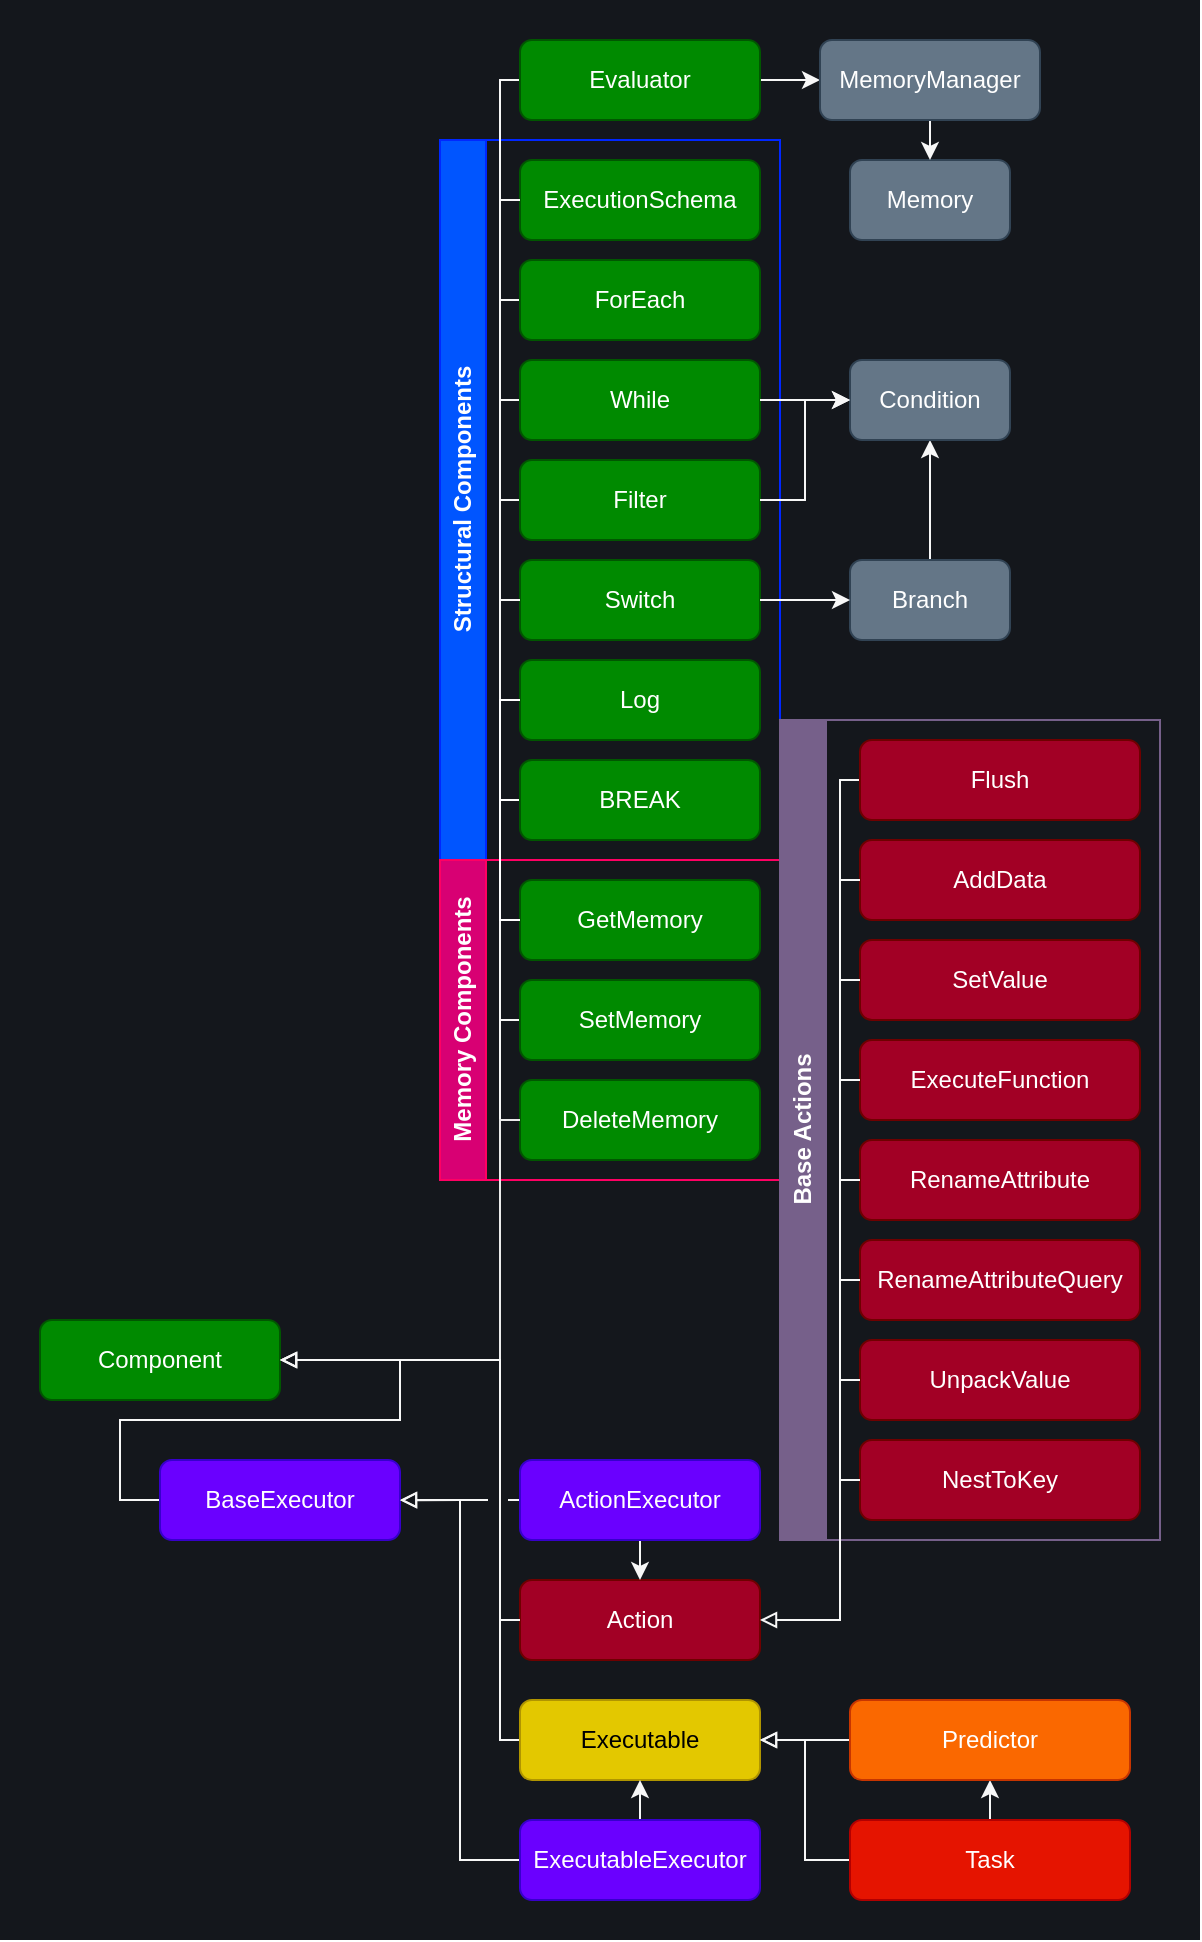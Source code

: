 <mxfile version="24.4.4" type="device">
  <diagram id="C5RBs43oDa-KdzZeNtuy" name="Page-1">
    <mxGraphModel dx="1605" dy="893" grid="1" gridSize="10" guides="1" tooltips="1" connect="1" arrows="1" fold="1" page="1" pageScale="1" pageWidth="827" pageHeight="1169" math="0" shadow="0">
      <root>
        <mxCell id="WIyWlLk6GJQsqaUBKTNV-0" />
        <mxCell id="WIyWlLk6GJQsqaUBKTNV-1" parent="WIyWlLk6GJQsqaUBKTNV-0" />
        <mxCell id="GLmwhQkDB5OEmv1bnG8X-130" value="" style="rounded=0;whiteSpace=wrap;html=1;fillColor=#14171C;strokeColor=none;" parent="WIyWlLk6GJQsqaUBKTNV-1" vertex="1">
          <mxGeometry x="160" y="150" width="600" height="970" as="geometry" />
        </mxCell>
        <mxCell id="GLmwhQkDB5OEmv1bnG8X-0" value="Component" style="rounded=1;whiteSpace=wrap;html=1;fillColor=#008a00;fontColor=#ffffff;strokeColor=#005700;" parent="WIyWlLk6GJQsqaUBKTNV-1" vertex="1">
          <mxGeometry x="180" y="810" width="120" height="40" as="geometry" />
        </mxCell>
        <mxCell id="GLmwhQkDB5OEmv1bnG8X-117" style="edgeStyle=orthogonalEdgeStyle;rounded=0;orthogonalLoop=1;jettySize=auto;html=1;exitX=0;exitY=0.5;exitDx=0;exitDy=0;endArrow=none;endFill=0;strokeColor=#F7F7F7;" parent="WIyWlLk6GJQsqaUBKTNV-1" source="GLmwhQkDB5OEmv1bnG8X-1" edge="1">
          <mxGeometry relative="1" as="geometry">
            <mxPoint x="410" y="960.0" as="targetPoint" />
            <Array as="points">
              <mxPoint x="410" y="1020" />
            </Array>
          </mxGeometry>
        </mxCell>
        <mxCell id="GLmwhQkDB5OEmv1bnG8X-1" value="Executable" style="rounded=1;whiteSpace=wrap;html=1;fillColor=#e3c800;fontColor=#000000;strokeColor=#B09500;" parent="WIyWlLk6GJQsqaUBKTNV-1" vertex="1">
          <mxGeometry x="420" y="1000" width="120" height="40" as="geometry" />
        </mxCell>
        <mxCell id="GLmwhQkDB5OEmv1bnG8X-2" value="Action" style="rounded=1;whiteSpace=wrap;html=1;fillColor=#a20025;fontColor=#ffffff;strokeColor=#6F0000;" parent="WIyWlLk6GJQsqaUBKTNV-1" vertex="1">
          <mxGeometry x="420" y="940" width="120" height="40" as="geometry" />
        </mxCell>
        <mxCell id="GLmwhQkDB5OEmv1bnG8X-102" style="edgeStyle=orthogonalEdgeStyle;rounded=0;orthogonalLoop=1;jettySize=auto;html=1;exitX=0.5;exitY=0;exitDx=0;exitDy=0;entryX=0.5;entryY=1;entryDx=0;entryDy=0;strokeColor=#F7F7F7;" parent="WIyWlLk6GJQsqaUBKTNV-1" source="GLmwhQkDB5OEmv1bnG8X-3" target="GLmwhQkDB5OEmv1bnG8X-4" edge="1">
          <mxGeometry relative="1" as="geometry" />
        </mxCell>
        <mxCell id="GLmwhQkDB5OEmv1bnG8X-104" style="edgeStyle=orthogonalEdgeStyle;rounded=0;orthogonalLoop=1;jettySize=auto;html=1;exitX=0;exitY=0.5;exitDx=0;exitDy=0;entryX=1;entryY=0.5;entryDx=0;entryDy=0;endArrow=block;endFill=0;strokeColor=#F7F7F7;" parent="WIyWlLk6GJQsqaUBKTNV-1" source="GLmwhQkDB5OEmv1bnG8X-3" target="GLmwhQkDB5OEmv1bnG8X-1" edge="1">
          <mxGeometry relative="1" as="geometry" />
        </mxCell>
        <mxCell id="GLmwhQkDB5OEmv1bnG8X-3" value="Task" style="rounded=1;whiteSpace=wrap;html=1;fillColor=#e51400;fontColor=#ffffff;strokeColor=#B20000;" parent="WIyWlLk6GJQsqaUBKTNV-1" vertex="1">
          <mxGeometry x="585" y="1060" width="140" height="40" as="geometry" />
        </mxCell>
        <mxCell id="GLmwhQkDB5OEmv1bnG8X-103" style="edgeStyle=orthogonalEdgeStyle;rounded=0;orthogonalLoop=1;jettySize=auto;html=1;exitX=0;exitY=0.5;exitDx=0;exitDy=0;entryX=1;entryY=0.5;entryDx=0;entryDy=0;endArrow=block;endFill=0;strokeColor=#F7F7F7;" parent="WIyWlLk6GJQsqaUBKTNV-1" source="GLmwhQkDB5OEmv1bnG8X-4" target="GLmwhQkDB5OEmv1bnG8X-1" edge="1">
          <mxGeometry relative="1" as="geometry" />
        </mxCell>
        <mxCell id="GLmwhQkDB5OEmv1bnG8X-4" value="Predictor" style="rounded=1;whiteSpace=wrap;html=1;fillColor=#fa6800;strokeColor=#C73500;fontColor=#FFFFFF;" parent="WIyWlLk6GJQsqaUBKTNV-1" vertex="1">
          <mxGeometry x="585" y="1000" width="140" height="40" as="geometry" />
        </mxCell>
        <mxCell id="GLmwhQkDB5OEmv1bnG8X-24" value="Structural Components" style="swimlane;horizontal=0;whiteSpace=wrap;html=1;fillColor=#0055FF;fontColor=#ffffff;strokeColor=#0027FF;fillStyle=auto;" parent="WIyWlLk6GJQsqaUBKTNV-1" vertex="1">
          <mxGeometry x="380" y="220" width="170" height="360" as="geometry" />
        </mxCell>
        <mxCell id="GLmwhQkDB5OEmv1bnG8X-5" value="ExecutionSchema" style="rounded=1;whiteSpace=wrap;html=1;fillColor=#008a00;fontColor=#ffffff;strokeColor=#005700;" parent="GLmwhQkDB5OEmv1bnG8X-24" vertex="1">
          <mxGeometry x="40" y="10" width="120" height="40" as="geometry" />
        </mxCell>
        <mxCell id="GLmwhQkDB5OEmv1bnG8X-26" style="edgeStyle=orthogonalEdgeStyle;rounded=0;orthogonalLoop=1;jettySize=auto;html=1;exitX=0;exitY=0.5;exitDx=0;exitDy=0;endArrow=none;endFill=0;entryX=0;entryY=0.5;entryDx=0;entryDy=0;strokeColor=#F7F7F7;" parent="GLmwhQkDB5OEmv1bnG8X-24" source="GLmwhQkDB5OEmv1bnG8X-7" target="GLmwhQkDB5OEmv1bnG8X-5" edge="1">
          <mxGeometry relative="1" as="geometry">
            <mxPoint x="30" y="30" as="targetPoint" />
            <Array as="points">
              <mxPoint x="30" y="230" />
              <mxPoint x="30" y="30" />
            </Array>
          </mxGeometry>
        </mxCell>
        <mxCell id="GLmwhQkDB5OEmv1bnG8X-7" value="Switch" style="rounded=1;whiteSpace=wrap;html=1;fillColor=#008a00;fontColor=#ffffff;strokeColor=#005700;" parent="GLmwhQkDB5OEmv1bnG8X-24" vertex="1">
          <mxGeometry x="40" y="210" width="120" height="40" as="geometry" />
        </mxCell>
        <mxCell id="GLmwhQkDB5OEmv1bnG8X-27" style="edgeStyle=orthogonalEdgeStyle;rounded=0;orthogonalLoop=1;jettySize=auto;html=1;exitX=0;exitY=0.5;exitDx=0;exitDy=0;endArrow=none;endFill=0;strokeColor=#F7F7F7;" parent="GLmwhQkDB5OEmv1bnG8X-24" source="GLmwhQkDB5OEmv1bnG8X-8" edge="1">
          <mxGeometry relative="1" as="geometry">
            <mxPoint x="30" y="80" as="targetPoint" />
            <Array as="points">
              <mxPoint x="30" y="130" />
            </Array>
          </mxGeometry>
        </mxCell>
        <mxCell id="GLmwhQkDB5OEmv1bnG8X-8" value="While" style="rounded=1;whiteSpace=wrap;html=1;fillColor=#008a00;fontColor=#ffffff;strokeColor=#005700;" parent="GLmwhQkDB5OEmv1bnG8X-24" vertex="1">
          <mxGeometry x="40" y="110" width="120" height="40" as="geometry" />
        </mxCell>
        <mxCell id="GLmwhQkDB5OEmv1bnG8X-28" style="edgeStyle=orthogonalEdgeStyle;rounded=0;orthogonalLoop=1;jettySize=auto;html=1;exitX=0;exitY=0.5;exitDx=0;exitDy=0;endArrow=none;endFill=0;strokeColor=#F7F7F7;" parent="GLmwhQkDB5OEmv1bnG8X-24" source="GLmwhQkDB5OEmv1bnG8X-9" edge="1">
          <mxGeometry relative="1" as="geometry">
            <mxPoint x="30" y="130" as="targetPoint" />
            <Array as="points">
              <mxPoint x="30" y="80" />
            </Array>
          </mxGeometry>
        </mxCell>
        <mxCell id="GLmwhQkDB5OEmv1bnG8X-9" value="ForEach" style="rounded=1;whiteSpace=wrap;html=1;fillColor=#008a00;fontColor=#ffffff;strokeColor=#005700;" parent="GLmwhQkDB5OEmv1bnG8X-24" vertex="1">
          <mxGeometry x="40" y="60" width="120" height="40" as="geometry" />
        </mxCell>
        <mxCell id="GLmwhQkDB5OEmv1bnG8X-29" style="edgeStyle=orthogonalEdgeStyle;rounded=0;orthogonalLoop=1;jettySize=auto;html=1;exitX=0;exitY=0.5;exitDx=0;exitDy=0;endArrow=none;endFill=0;strokeColor=#F7F7F7;" parent="GLmwhQkDB5OEmv1bnG8X-24" source="GLmwhQkDB5OEmv1bnG8X-10" edge="1">
          <mxGeometry relative="1" as="geometry">
            <mxPoint x="30" y="170" as="targetPoint" />
            <Array as="points">
              <mxPoint x="30" y="180" />
            </Array>
          </mxGeometry>
        </mxCell>
        <mxCell id="GLmwhQkDB5OEmv1bnG8X-10" value="Filter" style="rounded=1;whiteSpace=wrap;html=1;fillColor=#008a00;fontColor=#ffffff;strokeColor=#005700;" parent="GLmwhQkDB5OEmv1bnG8X-24" vertex="1">
          <mxGeometry x="40" y="160" width="120" height="40" as="geometry" />
        </mxCell>
        <mxCell id="GLmwhQkDB5OEmv1bnG8X-35" style="edgeStyle=orthogonalEdgeStyle;rounded=0;orthogonalLoop=1;jettySize=auto;html=1;exitX=0.5;exitY=0;exitDx=0;exitDy=0;entryX=0.5;entryY=1;entryDx=0;entryDy=0;strokeColor=#F7F7F7;" parent="WIyWlLk6GJQsqaUBKTNV-1" source="GLmwhQkDB5OEmv1bnG8X-32" target="GLmwhQkDB5OEmv1bnG8X-33" edge="1">
          <mxGeometry relative="1" as="geometry" />
        </mxCell>
        <mxCell id="GLmwhQkDB5OEmv1bnG8X-32" value="Branch" style="rounded=1;whiteSpace=wrap;html=1;fillColor=#647687;fontColor=#ffffff;strokeColor=#314354;" parent="WIyWlLk6GJQsqaUBKTNV-1" vertex="1">
          <mxGeometry x="585" y="430" width="80" height="40" as="geometry" />
        </mxCell>
        <mxCell id="GLmwhQkDB5OEmv1bnG8X-33" value="Condition" style="rounded=1;whiteSpace=wrap;html=1;fillColor=#647687;fontColor=#ffffff;strokeColor=#314354;" parent="WIyWlLk6GJQsqaUBKTNV-1" vertex="1">
          <mxGeometry x="585" y="330" width="80" height="40" as="geometry" />
        </mxCell>
        <mxCell id="GLmwhQkDB5OEmv1bnG8X-34" style="edgeStyle=orthogonalEdgeStyle;rounded=0;orthogonalLoop=1;jettySize=auto;html=1;exitX=1;exitY=0.5;exitDx=0;exitDy=0;entryX=0;entryY=0.5;entryDx=0;entryDy=0;strokeColor=#F7F7F7;" parent="WIyWlLk6GJQsqaUBKTNV-1" source="GLmwhQkDB5OEmv1bnG8X-7" target="GLmwhQkDB5OEmv1bnG8X-32" edge="1">
          <mxGeometry relative="1" as="geometry" />
        </mxCell>
        <mxCell id="GLmwhQkDB5OEmv1bnG8X-37" style="edgeStyle=orthogonalEdgeStyle;rounded=0;orthogonalLoop=1;jettySize=auto;html=1;exitX=1;exitY=0.5;exitDx=0;exitDy=0;entryX=0;entryY=0.5;entryDx=0;entryDy=0;strokeColor=#F7F7F7;" parent="WIyWlLk6GJQsqaUBKTNV-1" source="GLmwhQkDB5OEmv1bnG8X-8" target="GLmwhQkDB5OEmv1bnG8X-33" edge="1">
          <mxGeometry relative="1" as="geometry" />
        </mxCell>
        <mxCell id="GLmwhQkDB5OEmv1bnG8X-38" style="edgeStyle=orthogonalEdgeStyle;rounded=0;orthogonalLoop=1;jettySize=auto;html=1;exitX=1;exitY=0.5;exitDx=0;exitDy=0;entryX=0;entryY=0.5;entryDx=0;entryDy=0;strokeColor=#F7F7F7;" parent="WIyWlLk6GJQsqaUBKTNV-1" source="GLmwhQkDB5OEmv1bnG8X-10" target="GLmwhQkDB5OEmv1bnG8X-33" edge="1">
          <mxGeometry relative="1" as="geometry" />
        </mxCell>
        <mxCell id="GLmwhQkDB5OEmv1bnG8X-68" style="edgeStyle=orthogonalEdgeStyle;rounded=0;orthogonalLoop=1;jettySize=auto;html=1;exitX=1;exitY=0.5;exitDx=0;exitDy=0;entryX=0;entryY=0.5;entryDx=0;entryDy=0;strokeColor=#F7F7F7;" parent="WIyWlLk6GJQsqaUBKTNV-1" source="GLmwhQkDB5OEmv1bnG8X-39" target="GLmwhQkDB5OEmv1bnG8X-46" edge="1">
          <mxGeometry relative="1" as="geometry" />
        </mxCell>
        <mxCell id="GLmwhQkDB5OEmv1bnG8X-101" style="edgeStyle=orthogonalEdgeStyle;rounded=0;orthogonalLoop=1;jettySize=auto;html=1;exitX=0;exitY=0.5;exitDx=0;exitDy=0;endArrow=none;endFill=0;strokeColor=#F7F7F7;" parent="WIyWlLk6GJQsqaUBKTNV-1" source="GLmwhQkDB5OEmv1bnG8X-39" edge="1">
          <mxGeometry relative="1" as="geometry">
            <mxPoint x="410.0" y="250" as="targetPoint" />
            <Array as="points">
              <mxPoint x="410" y="190" />
            </Array>
          </mxGeometry>
        </mxCell>
        <mxCell id="GLmwhQkDB5OEmv1bnG8X-39" value="Evaluator" style="rounded=1;whiteSpace=wrap;html=1;fillColor=#008a00;fontColor=#ffffff;strokeColor=#005700;" parent="WIyWlLk6GJQsqaUBKTNV-1" vertex="1">
          <mxGeometry x="420" y="170" width="120" height="40" as="geometry" />
        </mxCell>
        <mxCell id="GLmwhQkDB5OEmv1bnG8X-110" style="edgeStyle=orthogonalEdgeStyle;rounded=0;orthogonalLoop=1;jettySize=auto;html=1;exitX=0;exitY=0.5;exitDx=0;exitDy=0;entryX=1;entryY=0.5;entryDx=0;entryDy=0;endArrow=block;endFill=0;strokeColor=#F7F7F7;" parent="WIyWlLk6GJQsqaUBKTNV-1" source="GLmwhQkDB5OEmv1bnG8X-40" target="GLmwhQkDB5OEmv1bnG8X-0" edge="1">
          <mxGeometry relative="1" as="geometry">
            <Array as="points">
              <mxPoint x="220" y="900" />
              <mxPoint x="220" y="860" />
              <mxPoint x="360" y="860" />
              <mxPoint x="360" y="830" />
            </Array>
          </mxGeometry>
        </mxCell>
        <mxCell id="GLmwhQkDB5OEmv1bnG8X-40" value="BaseExecutor" style="rounded=1;whiteSpace=wrap;html=1;fillColor=#6a00ff;fontColor=#ffffff;strokeColor=#3700CC;" parent="WIyWlLk6GJQsqaUBKTNV-1" vertex="1">
          <mxGeometry x="240" y="880" width="120" height="40" as="geometry" />
        </mxCell>
        <mxCell id="GLmwhQkDB5OEmv1bnG8X-45" value="Memory" style="rounded=1;whiteSpace=wrap;html=1;fillColor=#647687;fontColor=#ffffff;strokeColor=#314354;" parent="WIyWlLk6GJQsqaUBKTNV-1" vertex="1">
          <mxGeometry x="585" y="230" width="80" height="40" as="geometry" />
        </mxCell>
        <mxCell id="GLmwhQkDB5OEmv1bnG8X-69" style="edgeStyle=orthogonalEdgeStyle;rounded=0;orthogonalLoop=1;jettySize=auto;html=1;exitX=0.5;exitY=1;exitDx=0;exitDy=0;entryX=0.5;entryY=0;entryDx=0;entryDy=0;strokeColor=#F7F7F7;" parent="WIyWlLk6GJQsqaUBKTNV-1" source="GLmwhQkDB5OEmv1bnG8X-46" target="GLmwhQkDB5OEmv1bnG8X-45" edge="1">
          <mxGeometry relative="1" as="geometry" />
        </mxCell>
        <mxCell id="GLmwhQkDB5OEmv1bnG8X-46" value="MemoryManager" style="rounded=1;whiteSpace=wrap;html=1;fillColor=#647687;fontColor=#ffffff;strokeColor=#314354;" parent="WIyWlLk6GJQsqaUBKTNV-1" vertex="1">
          <mxGeometry x="570" y="170" width="110" height="40" as="geometry" />
        </mxCell>
        <mxCell id="GLmwhQkDB5OEmv1bnG8X-62" value="Memory Components" style="swimlane;horizontal=0;whiteSpace=wrap;html=1;fillColor=#d80073;fontColor=#ffffff;strokeColor=#FF0063;" parent="WIyWlLk6GJQsqaUBKTNV-1" vertex="1">
          <mxGeometry x="380" y="580" width="170" height="160" as="geometry" />
        </mxCell>
        <mxCell id="GLmwhQkDB5OEmv1bnG8X-64" style="edgeStyle=orthogonalEdgeStyle;rounded=0;orthogonalLoop=1;jettySize=auto;html=1;exitX=0;exitY=0.5;exitDx=0;exitDy=0;endArrow=none;endFill=0;strokeColor=#F7F7F7;" parent="GLmwhQkDB5OEmv1bnG8X-62" source="GLmwhQkDB5OEmv1bnG8X-47" edge="1">
          <mxGeometry relative="1" as="geometry">
            <mxPoint x="30" y="130" as="targetPoint" />
            <Array as="points">
              <mxPoint x="30" y="30" />
            </Array>
          </mxGeometry>
        </mxCell>
        <mxCell id="GLmwhQkDB5OEmv1bnG8X-91" style="edgeStyle=orthogonalEdgeStyle;rounded=0;orthogonalLoop=1;jettySize=auto;html=1;exitX=0;exitY=0.5;exitDx=0;exitDy=0;endArrow=none;endFill=0;strokeColor=#F7F7F7;" parent="GLmwhQkDB5OEmv1bnG8X-62" source="GLmwhQkDB5OEmv1bnG8X-47" edge="1">
          <mxGeometry relative="1" as="geometry">
            <mxPoint x="30" y="-20" as="targetPoint" />
            <Array as="points">
              <mxPoint x="30" y="30" />
            </Array>
          </mxGeometry>
        </mxCell>
        <mxCell id="GLmwhQkDB5OEmv1bnG8X-47" value="GetMemory" style="rounded=1;whiteSpace=wrap;html=1;fillColor=#008a00;fontColor=#ffffff;strokeColor=#005700;" parent="GLmwhQkDB5OEmv1bnG8X-62" vertex="1">
          <mxGeometry x="40" y="10" width="120" height="40" as="geometry" />
        </mxCell>
        <mxCell id="GLmwhQkDB5OEmv1bnG8X-65" style="edgeStyle=orthogonalEdgeStyle;rounded=0;orthogonalLoop=1;jettySize=auto;html=1;exitX=0;exitY=0.5;exitDx=0;exitDy=0;endArrow=none;endFill=0;strokeColor=#F7F7F7;" parent="GLmwhQkDB5OEmv1bnG8X-62" source="GLmwhQkDB5OEmv1bnG8X-48" edge="1">
          <mxGeometry relative="1" as="geometry">
            <mxPoint x="30" y="80.2" as="targetPoint" />
          </mxGeometry>
        </mxCell>
        <mxCell id="GLmwhQkDB5OEmv1bnG8X-48" value="SetMemory" style="rounded=1;whiteSpace=wrap;html=1;fillColor=#008a00;fontColor=#ffffff;strokeColor=#005700;" parent="GLmwhQkDB5OEmv1bnG8X-62" vertex="1">
          <mxGeometry x="40" y="60" width="120" height="40" as="geometry" />
        </mxCell>
        <mxCell id="GLmwhQkDB5OEmv1bnG8X-66" style="edgeStyle=orthogonalEdgeStyle;rounded=0;orthogonalLoop=1;jettySize=auto;html=1;exitX=0;exitY=0.5;exitDx=0;exitDy=0;endArrow=none;endFill=0;" parent="GLmwhQkDB5OEmv1bnG8X-62" source="GLmwhQkDB5OEmv1bnG8X-49" edge="1">
          <mxGeometry relative="1" as="geometry">
            <mxPoint x="30" y="130.095" as="targetPoint" />
          </mxGeometry>
        </mxCell>
        <mxCell id="GLmwhQkDB5OEmv1bnG8X-49" value="DeleteMemory" style="rounded=1;whiteSpace=wrap;html=1;fillColor=#008a00;fontColor=#ffffff;strokeColor=#005700;" parent="GLmwhQkDB5OEmv1bnG8X-62" vertex="1">
          <mxGeometry x="40" y="110" width="120" height="40" as="geometry" />
        </mxCell>
        <mxCell id="GLmwhQkDB5OEmv1bnG8X-30" value="Base Actions" style="swimlane;horizontal=0;whiteSpace=wrap;html=1;container=0;fillColor=#76608a;fontColor=#ffffff;strokeColor=#76608A;" parent="WIyWlLk6GJQsqaUBKTNV-1" vertex="1">
          <mxGeometry x="550" y="510" width="190" height="410" as="geometry" />
        </mxCell>
        <mxCell id="GLmwhQkDB5OEmv1bnG8X-18" value="NestToKey&lt;span style=&quot;color: rgba(0, 0, 0, 0); font-family: monospace; font-size: 0px; text-align: start; text-wrap: nowrap;&quot;&gt;%3CmxGraphModel%3E%3Croot%3E%3CmxCell%20id%3D%220%22%2F%3E%3CmxCell%20id%3D%221%22%20parent%3D%220%22%2F%3E%3CmxCell%20id%3D%222%22%20value%3D%22UnpackValue%22%20style%3D%22rounded%3D1%3BwhiteSpace%3Dwrap%3Bhtml%3D1%3B%22%20vertex%3D%221%22%20parent%3D%221%22%3E%3CmxGeometry%20x%3D%22610%22%20y%3D%22720%22%20width%3D%2290%22%20height%3D%2240%22%20as%3D%22geometry%22%2F%3E%3C%2FmxCell%3E%3C%2Froot%3E%3C%2FmxGraphModel%3E&lt;/span&gt;" style="rounded=1;whiteSpace=wrap;html=1;container=0;fillColor=#a20025;fontColor=#ffffff;strokeColor=#6F0000;" parent="GLmwhQkDB5OEmv1bnG8X-30" vertex="1">
          <mxGeometry x="40" y="360" width="140" height="40" as="geometry" />
        </mxCell>
        <mxCell id="GLmwhQkDB5OEmv1bnG8X-100" style="edgeStyle=orthogonalEdgeStyle;rounded=0;orthogonalLoop=1;jettySize=auto;html=1;exitX=0;exitY=0.5;exitDx=0;exitDy=0;entryX=0;entryY=0.5;entryDx=0;entryDy=0;endArrow=none;endFill=0;strokeColor=#F7F7F7;" parent="GLmwhQkDB5OEmv1bnG8X-30" source="GLmwhQkDB5OEmv1bnG8X-17" target="GLmwhQkDB5OEmv1bnG8X-18" edge="1">
          <mxGeometry relative="1" as="geometry">
            <Array as="points">
              <mxPoint x="30" y="330" />
              <mxPoint x="30" y="380" />
            </Array>
          </mxGeometry>
        </mxCell>
        <mxCell id="GLmwhQkDB5OEmv1bnG8X-17" value="UnpackValue" style="rounded=1;whiteSpace=wrap;html=1;container=0;fillColor=#a20025;fontColor=#ffffff;strokeColor=#6F0000;" parent="GLmwhQkDB5OEmv1bnG8X-30" vertex="1">
          <mxGeometry x="40" y="310" width="140" height="40" as="geometry" />
        </mxCell>
        <mxCell id="GLmwhQkDB5OEmv1bnG8X-99" style="edgeStyle=orthogonalEdgeStyle;rounded=0;orthogonalLoop=1;jettySize=auto;html=1;exitX=0;exitY=0.5;exitDx=0;exitDy=0;entryX=0;entryY=0.5;entryDx=0;entryDy=0;endArrow=none;endFill=0;strokeColor=#F7F7F7;" parent="GLmwhQkDB5OEmv1bnG8X-30" source="GLmwhQkDB5OEmv1bnG8X-15" target="GLmwhQkDB5OEmv1bnG8X-17" edge="1">
          <mxGeometry relative="1" as="geometry">
            <Array as="points">
              <mxPoint x="30" y="280" />
              <mxPoint x="30" y="330" />
            </Array>
          </mxGeometry>
        </mxCell>
        <mxCell id="GLmwhQkDB5OEmv1bnG8X-15" value="RenameAttributeQuery" style="rounded=1;whiteSpace=wrap;html=1;container=0;fillColor=#a20025;fontColor=#ffffff;strokeColor=#6F0000;" parent="GLmwhQkDB5OEmv1bnG8X-30" vertex="1">
          <mxGeometry x="40" y="260" width="140" height="40" as="geometry" />
        </mxCell>
        <mxCell id="GLmwhQkDB5OEmv1bnG8X-98" style="edgeStyle=orthogonalEdgeStyle;rounded=0;orthogonalLoop=1;jettySize=auto;html=1;exitX=0;exitY=0.5;exitDx=0;exitDy=0;entryX=0;entryY=0.5;entryDx=0;entryDy=0;endArrow=none;endFill=0;strokeColor=#F7F7F7;" parent="GLmwhQkDB5OEmv1bnG8X-30" source="GLmwhQkDB5OEmv1bnG8X-14" target="GLmwhQkDB5OEmv1bnG8X-15" edge="1">
          <mxGeometry relative="1" as="geometry">
            <Array as="points">
              <mxPoint x="30" y="230" />
              <mxPoint x="30" y="280" />
            </Array>
          </mxGeometry>
        </mxCell>
        <mxCell id="GLmwhQkDB5OEmv1bnG8X-14" value="RenameAttribute" style="rounded=1;whiteSpace=wrap;html=1;container=0;fillColor=#a20025;fontColor=#ffffff;strokeColor=#6F0000;" parent="GLmwhQkDB5OEmv1bnG8X-30" vertex="1">
          <mxGeometry x="40" y="210" width="140" height="40" as="geometry" />
        </mxCell>
        <mxCell id="GLmwhQkDB5OEmv1bnG8X-79" value="SetValue" style="rounded=1;whiteSpace=wrap;html=1;container=0;fillColor=#a20025;fontColor=#ffffff;strokeColor=#6F0000;" parent="GLmwhQkDB5OEmv1bnG8X-30" vertex="1">
          <mxGeometry x="40" y="110" width="140" height="40" as="geometry" />
        </mxCell>
        <mxCell id="GLmwhQkDB5OEmv1bnG8X-95" style="edgeStyle=orthogonalEdgeStyle;rounded=0;orthogonalLoop=1;jettySize=auto;html=1;exitX=0;exitY=0.5;exitDx=0;exitDy=0;entryX=0;entryY=0.5;entryDx=0;entryDy=0;endArrow=none;endFill=0;strokeColor=#F7F7F7;" parent="GLmwhQkDB5OEmv1bnG8X-30" source="GLmwhQkDB5OEmv1bnG8X-86" target="GLmwhQkDB5OEmv1bnG8X-79" edge="1">
          <mxGeometry relative="1" as="geometry">
            <Array as="points">
              <mxPoint x="30" y="80" />
              <mxPoint x="30" y="130" />
            </Array>
          </mxGeometry>
        </mxCell>
        <mxCell id="GLmwhQkDB5OEmv1bnG8X-86" value="AddData" style="rounded=1;whiteSpace=wrap;html=1;container=0;fillColor=#a20025;fontColor=#ffffff;strokeColor=#6F0000;" parent="GLmwhQkDB5OEmv1bnG8X-30" vertex="1">
          <mxGeometry x="40" y="60" width="140" height="40" as="geometry" />
        </mxCell>
        <mxCell id="GLmwhQkDB5OEmv1bnG8X-94" style="edgeStyle=orthogonalEdgeStyle;rounded=0;orthogonalLoop=1;jettySize=auto;html=1;exitX=0;exitY=0.5;exitDx=0;exitDy=0;entryX=0;entryY=0.5;entryDx=0;entryDy=0;endArrow=none;endFill=0;strokeColor=#F7F7F7;" parent="GLmwhQkDB5OEmv1bnG8X-30" source="GLmwhQkDB5OEmv1bnG8X-87" target="GLmwhQkDB5OEmv1bnG8X-86" edge="1">
          <mxGeometry relative="1" as="geometry">
            <Array as="points">
              <mxPoint x="30" y="30" />
              <mxPoint x="30" y="80" />
            </Array>
          </mxGeometry>
        </mxCell>
        <mxCell id="GLmwhQkDB5OEmv1bnG8X-87" value="Flush" style="rounded=1;whiteSpace=wrap;html=1;container=0;fillColor=#a20025;fontColor=#ffffff;strokeColor=#6F0000;" parent="GLmwhQkDB5OEmv1bnG8X-30" vertex="1">
          <mxGeometry x="40" y="10" width="140" height="40" as="geometry" />
        </mxCell>
        <mxCell id="GLmwhQkDB5OEmv1bnG8X-97" style="edgeStyle=orthogonalEdgeStyle;rounded=0;orthogonalLoop=1;jettySize=auto;html=1;exitX=0;exitY=0.5;exitDx=0;exitDy=0;entryX=0;entryY=0.5;entryDx=0;entryDy=0;endArrow=none;endFill=0;strokeColor=#F7F7F7;" parent="WIyWlLk6GJQsqaUBKTNV-1" source="GLmwhQkDB5OEmv1bnG8X-19" target="GLmwhQkDB5OEmv1bnG8X-14" edge="1">
          <mxGeometry relative="1" as="geometry">
            <Array as="points">
              <mxPoint x="580" y="690" />
              <mxPoint x="580" y="740" />
            </Array>
          </mxGeometry>
        </mxCell>
        <mxCell id="GLmwhQkDB5OEmv1bnG8X-19" value="ExecuteFunction" style="rounded=1;whiteSpace=wrap;html=1;container=0;fillColor=#a20025;fontColor=#ffffff;strokeColor=#6F0000;" parent="WIyWlLk6GJQsqaUBKTNV-1" vertex="1">
          <mxGeometry x="590" y="670" width="140" height="40" as="geometry" />
        </mxCell>
        <mxCell id="GLmwhQkDB5OEmv1bnG8X-96" style="edgeStyle=orthogonalEdgeStyle;rounded=0;orthogonalLoop=1;jettySize=auto;html=1;exitX=0;exitY=0.5;exitDx=0;exitDy=0;entryX=0;entryY=0.5;entryDx=0;entryDy=0;endArrow=none;endFill=0;strokeColor=#F7F7F7;" parent="WIyWlLk6GJQsqaUBKTNV-1" source="GLmwhQkDB5OEmv1bnG8X-79" target="GLmwhQkDB5OEmv1bnG8X-19" edge="1">
          <mxGeometry relative="1" as="geometry">
            <Array as="points">
              <mxPoint x="580" y="640" />
              <mxPoint x="580" y="690" />
            </Array>
          </mxGeometry>
        </mxCell>
        <mxCell id="GLmwhQkDB5OEmv1bnG8X-108" style="edgeStyle=orthogonalEdgeStyle;rounded=0;orthogonalLoop=1;jettySize=auto;html=1;exitX=0.5;exitY=1;exitDx=0;exitDy=0;entryX=0.5;entryY=0;entryDx=0;entryDy=0;strokeColor=#F7F7F7;" parent="WIyWlLk6GJQsqaUBKTNV-1" source="GLmwhQkDB5OEmv1bnG8X-105" target="GLmwhQkDB5OEmv1bnG8X-2" edge="1">
          <mxGeometry relative="1" as="geometry" />
        </mxCell>
        <mxCell id="GLmwhQkDB5OEmv1bnG8X-124" style="edgeStyle=orthogonalEdgeStyle;rounded=0;orthogonalLoop=1;jettySize=auto;html=1;exitX=0;exitY=0.5;exitDx=0;exitDy=0;endArrow=block;endFill=0;" parent="WIyWlLk6GJQsqaUBKTNV-1" source="GLmwhQkDB5OEmv1bnG8X-120" edge="1">
          <mxGeometry relative="1" as="geometry">
            <mxPoint x="360" y="900" as="targetPoint" />
          </mxGeometry>
        </mxCell>
        <mxCell id="GLmwhQkDB5OEmv1bnG8X-129" style="edgeStyle=orthogonalEdgeStyle;rounded=0;orthogonalLoop=1;jettySize=auto;html=1;exitX=0;exitY=0.5;exitDx=0;exitDy=0;endArrow=block;endFill=0;strokeColor=#F7F7F7;" parent="WIyWlLk6GJQsqaUBKTNV-1" source="GLmwhQkDB5OEmv1bnG8X-105" edge="1">
          <mxGeometry relative="1" as="geometry">
            <mxPoint x="360" y="900.143" as="targetPoint" />
          </mxGeometry>
        </mxCell>
        <mxCell id="GLmwhQkDB5OEmv1bnG8X-105" value="ActionExecutor" style="rounded=1;whiteSpace=wrap;html=1;fillColor=#6a00ff;fontColor=#ffffff;strokeColor=#3700CC;" parent="WIyWlLk6GJQsqaUBKTNV-1" vertex="1">
          <mxGeometry x="420" y="880" width="120" height="40" as="geometry" />
        </mxCell>
        <mxCell id="GLmwhQkDB5OEmv1bnG8X-107" style="edgeStyle=orthogonalEdgeStyle;rounded=0;orthogonalLoop=1;jettySize=auto;html=1;exitX=0.5;exitY=0;exitDx=0;exitDy=0;entryX=0.5;entryY=1;entryDx=0;entryDy=0;strokeColor=#F7F7F7;" parent="WIyWlLk6GJQsqaUBKTNV-1" source="GLmwhQkDB5OEmv1bnG8X-106" target="GLmwhQkDB5OEmv1bnG8X-1" edge="1">
          <mxGeometry relative="1" as="geometry" />
        </mxCell>
        <mxCell id="GLmwhQkDB5OEmv1bnG8X-113" style="edgeStyle=orthogonalEdgeStyle;rounded=0;orthogonalLoop=1;jettySize=auto;html=1;exitX=0;exitY=0.5;exitDx=0;exitDy=0;entryX=1;entryY=0.5;entryDx=0;entryDy=0;endArrow=block;endFill=0;strokeColor=#F7F7F7;" parent="WIyWlLk6GJQsqaUBKTNV-1" source="GLmwhQkDB5OEmv1bnG8X-106" target="GLmwhQkDB5OEmv1bnG8X-40" edge="1">
          <mxGeometry relative="1" as="geometry" />
        </mxCell>
        <mxCell id="GLmwhQkDB5OEmv1bnG8X-106" value="ExecutableExecutor" style="rounded=1;whiteSpace=wrap;html=1;fillColor=#6a00ff;fontColor=#ffffff;strokeColor=#3700CC;" parent="WIyWlLk6GJQsqaUBKTNV-1" vertex="1">
          <mxGeometry x="420" y="1060" width="120" height="40" as="geometry" />
        </mxCell>
        <mxCell id="GLmwhQkDB5OEmv1bnG8X-116" style="edgeStyle=orthogonalEdgeStyle;rounded=0;orthogonalLoop=1;jettySize=auto;html=1;exitX=0;exitY=0.5;exitDx=0;exitDy=0;entryX=1;entryY=0.5;entryDx=0;entryDy=0;endArrow=block;endFill=0;strokeColor=#EBEBEB;" parent="WIyWlLk6GJQsqaUBKTNV-1" source="GLmwhQkDB5OEmv1bnG8X-49" target="GLmwhQkDB5OEmv1bnG8X-0" edge="1">
          <mxGeometry relative="1" as="geometry">
            <Array as="points">
              <mxPoint x="410" y="710" />
              <mxPoint x="410" y="830" />
            </Array>
          </mxGeometry>
        </mxCell>
        <mxCell id="GLmwhQkDB5OEmv1bnG8X-119" style="edgeStyle=orthogonalEdgeStyle;rounded=0;orthogonalLoop=1;jettySize=auto;html=1;exitX=0;exitY=0.5;exitDx=0;exitDy=0;entryX=1;entryY=0.5;entryDx=0;entryDy=0;endArrow=block;endFill=0;strokeColor=#F7F7F7;" parent="WIyWlLk6GJQsqaUBKTNV-1" source="GLmwhQkDB5OEmv1bnG8X-18" target="GLmwhQkDB5OEmv1bnG8X-2" edge="1">
          <mxGeometry relative="1" as="geometry">
            <Array as="points">
              <mxPoint x="580" y="890" />
              <mxPoint x="580" y="960" />
            </Array>
          </mxGeometry>
        </mxCell>
        <mxCell id="GLmwhQkDB5OEmv1bnG8X-120" value="" style="rounded=0;whiteSpace=wrap;html=1;strokeColor=none;fillColor=#14171C;" parent="WIyWlLk6GJQsqaUBKTNV-1" vertex="1">
          <mxGeometry x="404" y="895" width="10" height="10" as="geometry" />
        </mxCell>
        <mxCell id="GLmwhQkDB5OEmv1bnG8X-114" style="edgeStyle=orthogonalEdgeStyle;rounded=0;orthogonalLoop=1;jettySize=auto;html=1;exitX=0;exitY=0.5;exitDx=0;exitDy=0;entryX=1;entryY=0.5;entryDx=0;entryDy=0;endArrow=block;endFill=0;strokeColor=#F7F7F7;" parent="WIyWlLk6GJQsqaUBKTNV-1" source="GLmwhQkDB5OEmv1bnG8X-2" target="GLmwhQkDB5OEmv1bnG8X-0" edge="1">
          <mxGeometry relative="1" as="geometry">
            <Array as="points">
              <mxPoint x="410" y="960" />
              <mxPoint x="410" y="830" />
            </Array>
          </mxGeometry>
        </mxCell>
        <mxCell id="XpkQGO7w5Q6_hqgfuEQI-1" style="edgeStyle=orthogonalEdgeStyle;rounded=0;orthogonalLoop=1;jettySize=auto;html=1;exitX=0;exitY=0.5;exitDx=0;exitDy=0;entryX=0;entryY=0.5;entryDx=0;entryDy=0;endArrow=none;endFill=0;strokeColor=#FFFFFF;" edge="1" parent="WIyWlLk6GJQsqaUBKTNV-1" source="XpkQGO7w5Q6_hqgfuEQI-0" target="GLmwhQkDB5OEmv1bnG8X-47">
          <mxGeometry relative="1" as="geometry">
            <Array as="points">
              <mxPoint x="410" y="500" />
              <mxPoint x="410" y="610" />
            </Array>
          </mxGeometry>
        </mxCell>
        <mxCell id="XpkQGO7w5Q6_hqgfuEQI-0" value="Log" style="rounded=1;whiteSpace=wrap;html=1;fillColor=#008a00;fontColor=#ffffff;strokeColor=#005700;" vertex="1" parent="WIyWlLk6GJQsqaUBKTNV-1">
          <mxGeometry x="420" y="480" width="120" height="40" as="geometry" />
        </mxCell>
        <mxCell id="GLmwhQkDB5OEmv1bnG8X-92" style="edgeStyle=orthogonalEdgeStyle;rounded=0;orthogonalLoop=1;jettySize=auto;html=1;exitX=0;exitY=0.5;exitDx=0;exitDy=0;endArrow=none;endFill=0;strokeColor=#F7F7F7;entryX=0;entryY=0.5;entryDx=0;entryDy=0;" parent="WIyWlLk6GJQsqaUBKTNV-1" source="GLmwhQkDB5OEmv1bnG8X-7" edge="1" target="XpkQGO7w5Q6_hqgfuEQI-0">
          <mxGeometry relative="1" as="geometry">
            <mxPoint x="410" y="500" as="targetPoint" />
            <Array as="points">
              <mxPoint x="410" y="450" />
              <mxPoint x="410" y="500" />
            </Array>
          </mxGeometry>
        </mxCell>
        <mxCell id="XpkQGO7w5Q6_hqgfuEQI-3" style="edgeStyle=orthogonalEdgeStyle;rounded=0;orthogonalLoop=1;jettySize=auto;html=1;exitX=0;exitY=0.5;exitDx=0;exitDy=0;entryX=0;entryY=0.5;entryDx=0;entryDy=0;strokeColor=#FFFFFF;startArrow=none;startFill=0;endArrow=none;endFill=0;" edge="1" parent="WIyWlLk6GJQsqaUBKTNV-1" source="XpkQGO7w5Q6_hqgfuEQI-2" target="XpkQGO7w5Q6_hqgfuEQI-0">
          <mxGeometry relative="1" as="geometry">
            <Array as="points">
              <mxPoint x="410" y="550" />
              <mxPoint x="410" y="500" />
            </Array>
          </mxGeometry>
        </mxCell>
        <mxCell id="XpkQGO7w5Q6_hqgfuEQI-2" value="BREAK" style="rounded=1;whiteSpace=wrap;html=1;fillColor=#008a00;fontColor=#ffffff;strokeColor=#005700;" vertex="1" parent="WIyWlLk6GJQsqaUBKTNV-1">
          <mxGeometry x="420" y="530" width="120" height="40" as="geometry" />
        </mxCell>
      </root>
    </mxGraphModel>
  </diagram>
</mxfile>
